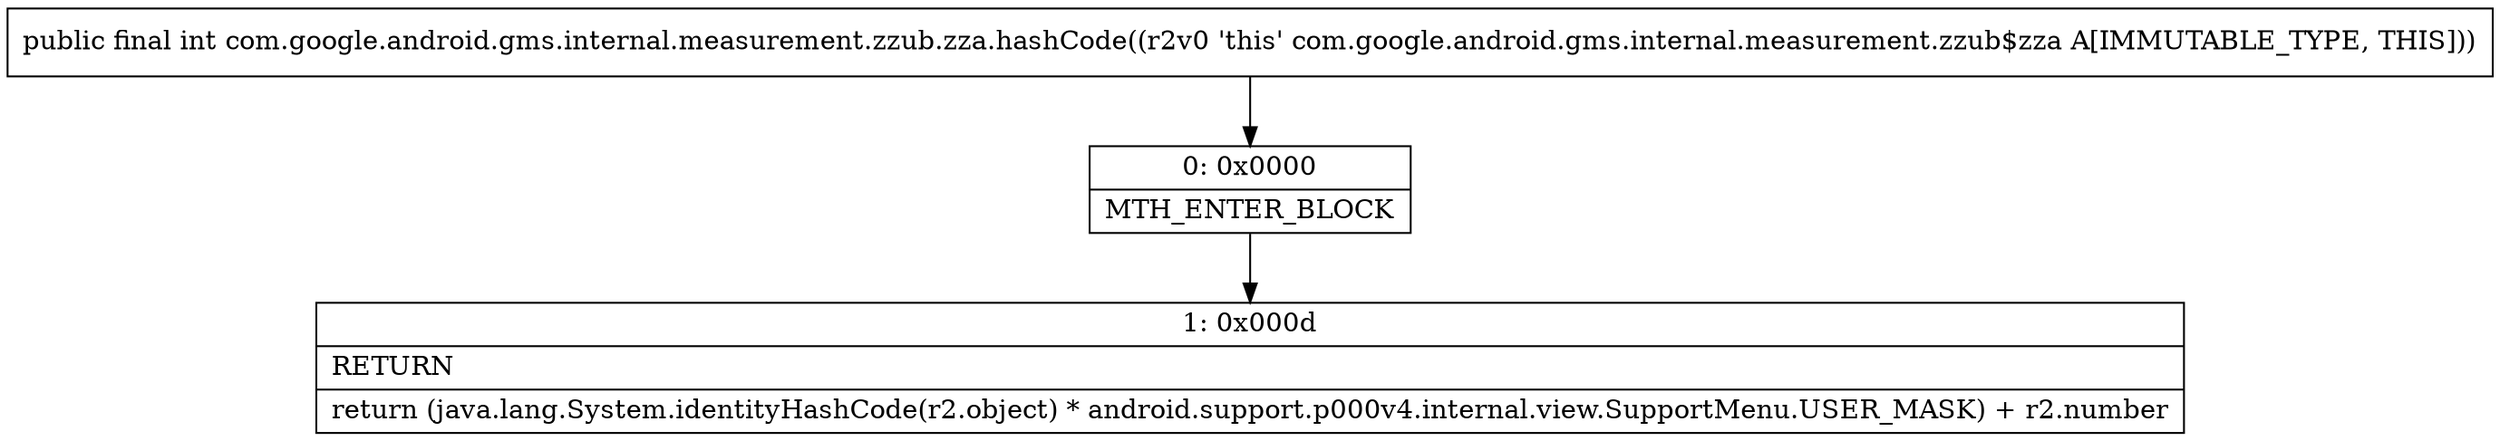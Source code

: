 digraph "CFG forcom.google.android.gms.internal.measurement.zzub.zza.hashCode()I" {
Node_0 [shape=record,label="{0\:\ 0x0000|MTH_ENTER_BLOCK\l}"];
Node_1 [shape=record,label="{1\:\ 0x000d|RETURN\l|return (java.lang.System.identityHashCode(r2.object) * android.support.p000v4.internal.view.SupportMenu.USER_MASK) + r2.number\l}"];
MethodNode[shape=record,label="{public final int com.google.android.gms.internal.measurement.zzub.zza.hashCode((r2v0 'this' com.google.android.gms.internal.measurement.zzub$zza A[IMMUTABLE_TYPE, THIS])) }"];
MethodNode -> Node_0;
Node_0 -> Node_1;
}

